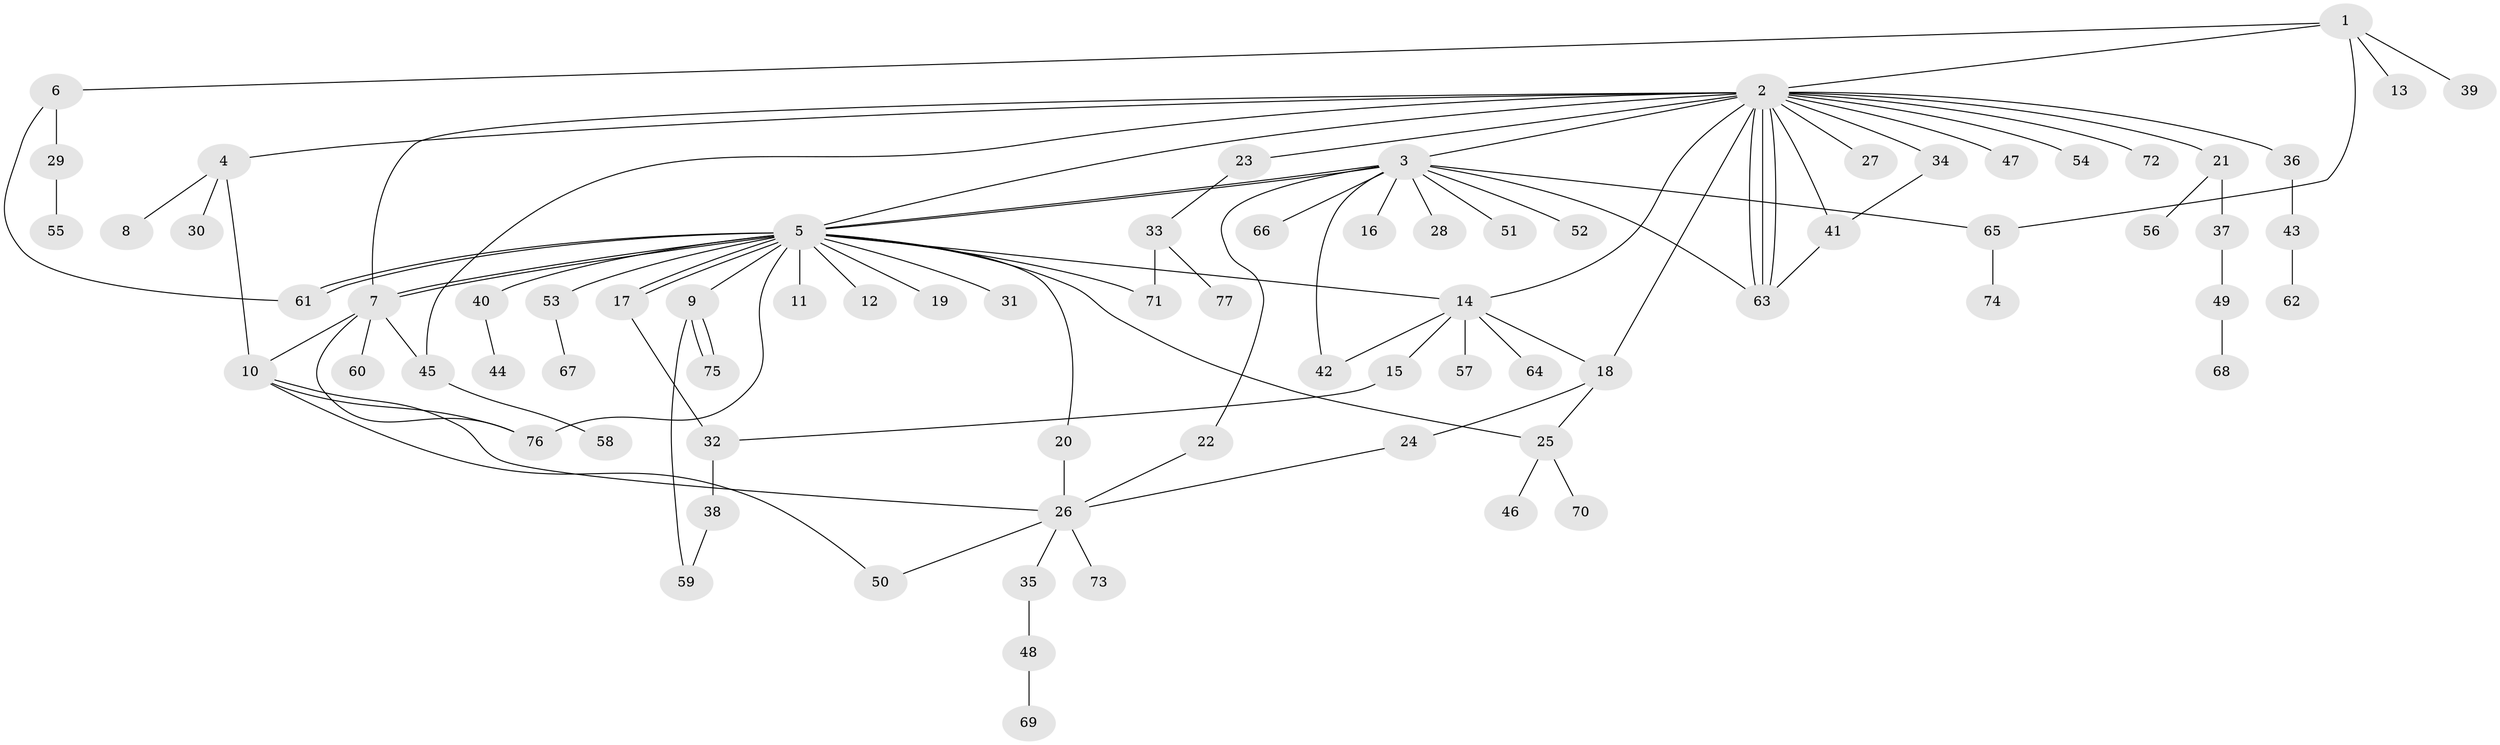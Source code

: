 // Generated by graph-tools (version 1.1) at 2025/35/03/09/25 02:35:39]
// undirected, 77 vertices, 105 edges
graph export_dot {
graph [start="1"]
  node [color=gray90,style=filled];
  1;
  2;
  3;
  4;
  5;
  6;
  7;
  8;
  9;
  10;
  11;
  12;
  13;
  14;
  15;
  16;
  17;
  18;
  19;
  20;
  21;
  22;
  23;
  24;
  25;
  26;
  27;
  28;
  29;
  30;
  31;
  32;
  33;
  34;
  35;
  36;
  37;
  38;
  39;
  40;
  41;
  42;
  43;
  44;
  45;
  46;
  47;
  48;
  49;
  50;
  51;
  52;
  53;
  54;
  55;
  56;
  57;
  58;
  59;
  60;
  61;
  62;
  63;
  64;
  65;
  66;
  67;
  68;
  69;
  70;
  71;
  72;
  73;
  74;
  75;
  76;
  77;
  1 -- 2;
  1 -- 6;
  1 -- 13;
  1 -- 39;
  1 -- 65;
  2 -- 3;
  2 -- 4;
  2 -- 5;
  2 -- 7;
  2 -- 14;
  2 -- 18;
  2 -- 21;
  2 -- 23;
  2 -- 27;
  2 -- 34;
  2 -- 36;
  2 -- 41;
  2 -- 45;
  2 -- 47;
  2 -- 54;
  2 -- 63;
  2 -- 63;
  2 -- 63;
  2 -- 72;
  3 -- 5;
  3 -- 5;
  3 -- 16;
  3 -- 22;
  3 -- 28;
  3 -- 42;
  3 -- 51;
  3 -- 52;
  3 -- 63;
  3 -- 65;
  3 -- 66;
  4 -- 8;
  4 -- 10;
  4 -- 30;
  5 -- 7;
  5 -- 7;
  5 -- 9;
  5 -- 11;
  5 -- 12;
  5 -- 14;
  5 -- 17;
  5 -- 17;
  5 -- 19;
  5 -- 20;
  5 -- 25;
  5 -- 31;
  5 -- 40;
  5 -- 53;
  5 -- 61;
  5 -- 61;
  5 -- 71;
  5 -- 76;
  6 -- 29;
  6 -- 61;
  7 -- 10;
  7 -- 45;
  7 -- 60;
  7 -- 76;
  9 -- 59;
  9 -- 75;
  9 -- 75;
  10 -- 26;
  10 -- 50;
  10 -- 76;
  14 -- 15;
  14 -- 18;
  14 -- 42;
  14 -- 57;
  14 -- 64;
  15 -- 32;
  17 -- 32;
  18 -- 24;
  18 -- 25;
  20 -- 26;
  21 -- 37;
  21 -- 56;
  22 -- 26;
  23 -- 33;
  24 -- 26;
  25 -- 46;
  25 -- 70;
  26 -- 35;
  26 -- 50;
  26 -- 73;
  29 -- 55;
  32 -- 38;
  33 -- 71;
  33 -- 77;
  34 -- 41;
  35 -- 48;
  36 -- 43;
  37 -- 49;
  38 -- 59;
  40 -- 44;
  41 -- 63;
  43 -- 62;
  45 -- 58;
  48 -- 69;
  49 -- 68;
  53 -- 67;
  65 -- 74;
}

